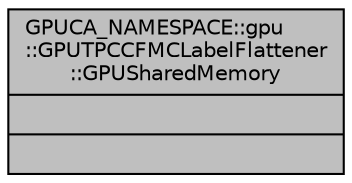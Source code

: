 digraph "GPUCA_NAMESPACE::gpu::GPUTPCCFMCLabelFlattener::GPUSharedMemory"
{
 // INTERACTIVE_SVG=YES
  bgcolor="transparent";
  edge [fontname="Helvetica",fontsize="10",labelfontname="Helvetica",labelfontsize="10"];
  node [fontname="Helvetica",fontsize="10",shape=record];
  Node1 [label="{GPUCA_NAMESPACE::gpu\l::GPUTPCCFMCLabelFlattener\l::GPUSharedMemory\n||}",height=0.2,width=0.4,color="black", fillcolor="grey75", style="filled", fontcolor="black"];
}
